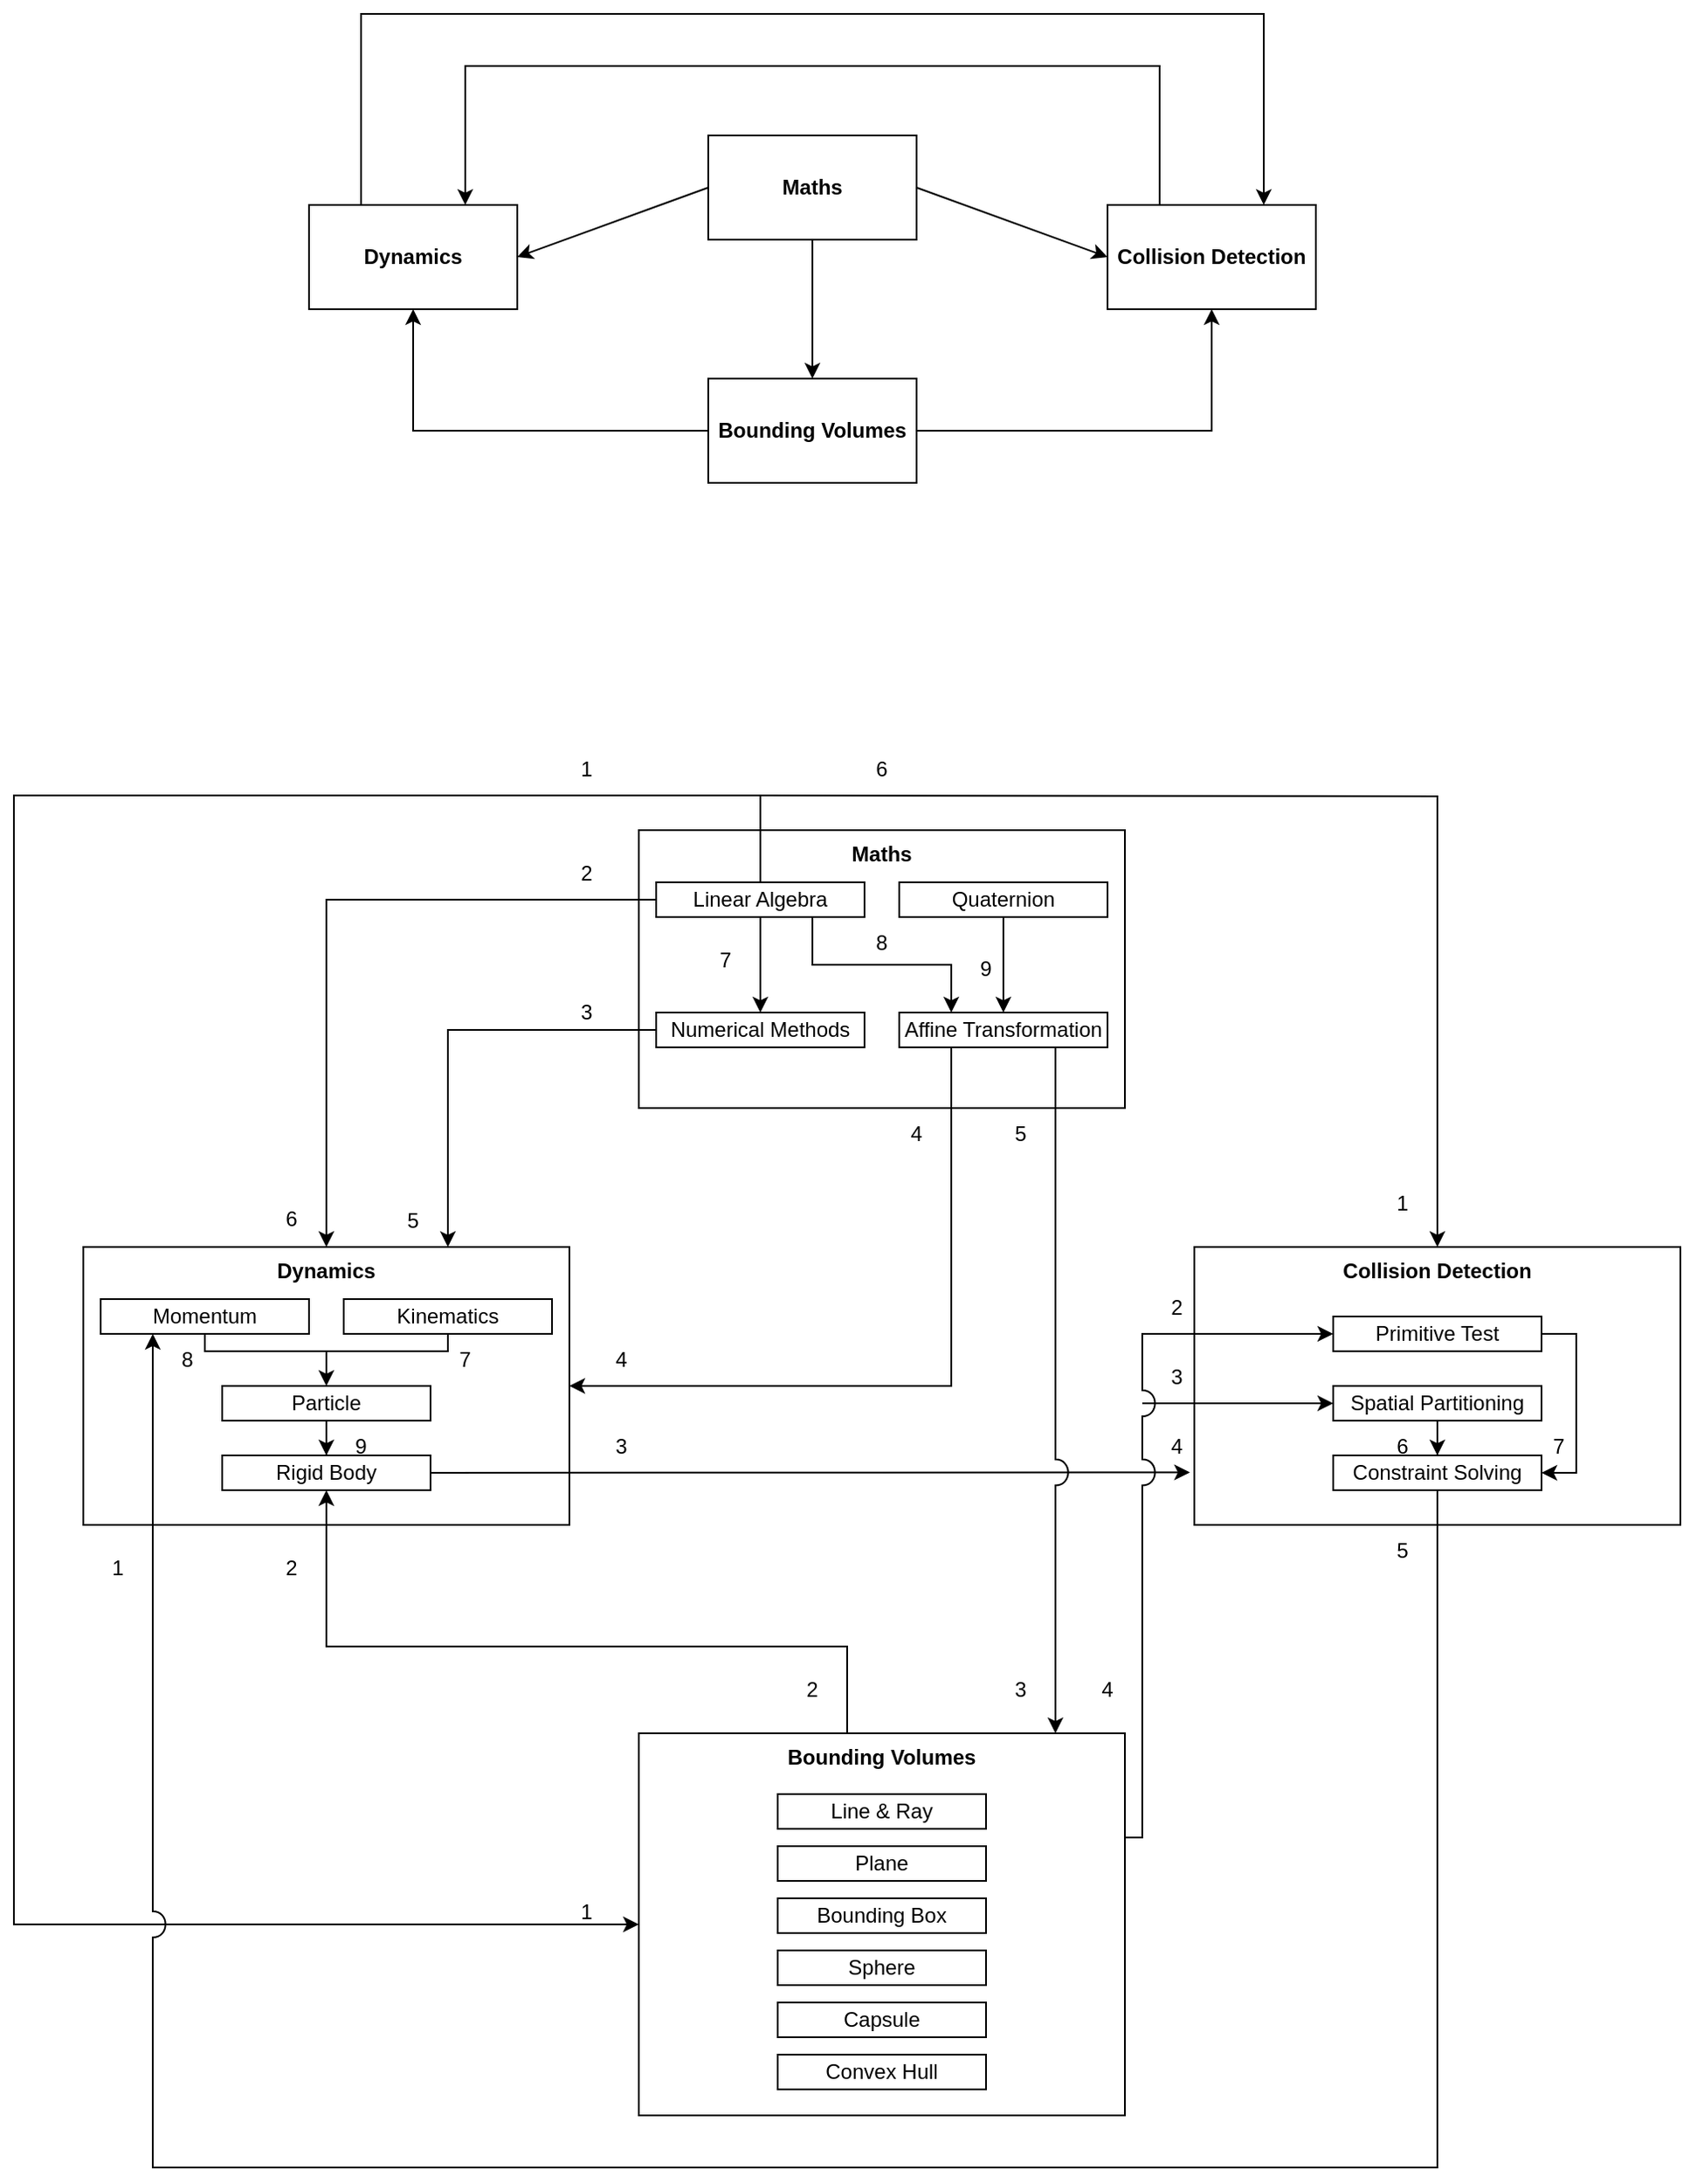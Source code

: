 <mxfile version="20.6.0" type="github">
  <diagram id="RFVUc-ZViwxxyXP1c8c4" name="Page-1">
    <mxGraphModel dx="2031" dy="1080" grid="1" gridSize="10" guides="1" tooltips="1" connect="1" arrows="1" fold="1" page="1" pageScale="1" pageWidth="1100" pageHeight="850" math="0" shadow="0">
      <root>
        <mxCell id="0" />
        <mxCell id="1" parent="0" />
        <mxCell id="ediPmQz8LhI3MSCttO2U-1" value="Maths" style="rounded=0;whiteSpace=wrap;html=1;fontStyle=1" parent="1" vertex="1">
          <mxGeometry x="440" y="160" width="120" height="60" as="geometry" />
        </mxCell>
        <mxCell id="ediPmQz8LhI3MSCttO2U-2" value="Dynamics" style="rounded=0;whiteSpace=wrap;html=1;fontStyle=1" parent="1" vertex="1">
          <mxGeometry x="210" y="200" width="120" height="60" as="geometry" />
        </mxCell>
        <mxCell id="ediPmQz8LhI3MSCttO2U-3" value="Bounding Volumes" style="rounded=0;whiteSpace=wrap;html=1;fontStyle=1" parent="1" vertex="1">
          <mxGeometry x="440" y="300" width="120" height="60" as="geometry" />
        </mxCell>
        <mxCell id="ediPmQz8LhI3MSCttO2U-4" value="Collision Detection" style="rounded=0;whiteSpace=wrap;html=1;fontStyle=1" parent="1" vertex="1">
          <mxGeometry x="670" y="200" width="120" height="60" as="geometry" />
        </mxCell>
        <mxCell id="sKBv66Rdz8nY301E-cIr-1" value="" style="endArrow=classic;html=1;rounded=0;exitX=0.5;exitY=1;exitDx=0;exitDy=0;entryX=0.5;entryY=0;entryDx=0;entryDy=0;" parent="1" source="ediPmQz8LhI3MSCttO2U-1" target="ediPmQz8LhI3MSCttO2U-3" edge="1">
          <mxGeometry width="50" height="50" relative="1" as="geometry">
            <mxPoint x="520" y="420" as="sourcePoint" />
            <mxPoint x="570" y="370" as="targetPoint" />
          </mxGeometry>
        </mxCell>
        <mxCell id="sKBv66Rdz8nY301E-cIr-2" value="" style="endArrow=classic;html=1;rounded=0;exitX=1;exitY=0.5;exitDx=0;exitDy=0;entryX=0;entryY=0.5;entryDx=0;entryDy=0;" parent="1" source="ediPmQz8LhI3MSCttO2U-1" target="ediPmQz8LhI3MSCttO2U-4" edge="1">
          <mxGeometry width="50" height="50" relative="1" as="geometry">
            <mxPoint x="520" y="420" as="sourcePoint" />
            <mxPoint x="570" y="370" as="targetPoint" />
          </mxGeometry>
        </mxCell>
        <mxCell id="sKBv66Rdz8nY301E-cIr-3" value="" style="endArrow=classic;html=1;rounded=0;exitX=0;exitY=0.5;exitDx=0;exitDy=0;entryX=1;entryY=0.5;entryDx=0;entryDy=0;" parent="1" source="ediPmQz8LhI3MSCttO2U-1" target="ediPmQz8LhI3MSCttO2U-2" edge="1">
          <mxGeometry width="50" height="50" relative="1" as="geometry">
            <mxPoint x="330" y="255" as="sourcePoint" />
            <mxPoint x="380" y="205" as="targetPoint" />
          </mxGeometry>
        </mxCell>
        <mxCell id="sKBv66Rdz8nY301E-cIr-10" value="" style="endArrow=classic;html=1;rounded=0;edgeStyle=orthogonalEdgeStyle;" parent="1" edge="1">
          <mxGeometry width="50" height="50" relative="1" as="geometry">
            <mxPoint x="440" y="330" as="sourcePoint" />
            <mxPoint x="270" y="260" as="targetPoint" />
            <Array as="points">
              <mxPoint x="440" y="330" />
              <mxPoint x="270" y="330" />
            </Array>
          </mxGeometry>
        </mxCell>
        <mxCell id="sKBv66Rdz8nY301E-cIr-12" value="" style="endArrow=classic;html=1;rounded=0;exitX=0.25;exitY=0;exitDx=0;exitDy=0;edgeStyle=orthogonalEdgeStyle;entryX=0.75;entryY=0;entryDx=0;entryDy=0;" parent="1" source="ediPmQz8LhI3MSCttO2U-2" target="ediPmQz8LhI3MSCttO2U-4" edge="1">
          <mxGeometry width="50" height="50" relative="1" as="geometry">
            <mxPoint x="400" y="360" as="sourcePoint" />
            <mxPoint x="817" y="200" as="targetPoint" />
            <Array as="points">
              <mxPoint x="240" y="90" />
              <mxPoint x="760" y="90" />
            </Array>
          </mxGeometry>
        </mxCell>
        <mxCell id="sKBv66Rdz8nY301E-cIr-13" value="" style="endArrow=classic;html=1;rounded=0;exitX=1;exitY=0.5;exitDx=0;exitDy=0;entryX=0.5;entryY=1;entryDx=0;entryDy=0;edgeStyle=orthogonalEdgeStyle;" parent="1" source="ediPmQz8LhI3MSCttO2U-3" target="ediPmQz8LhI3MSCttO2U-4" edge="1">
          <mxGeometry width="50" height="50" relative="1" as="geometry">
            <mxPoint x="600" y="380" as="sourcePoint" />
            <mxPoint x="650" y="330" as="targetPoint" />
          </mxGeometry>
        </mxCell>
        <mxCell id="sKBv66Rdz8nY301E-cIr-16" value="" style="endArrow=classic;html=1;rounded=0;entryX=0.75;entryY=0;entryDx=0;entryDy=0;exitX=0.25;exitY=0;exitDx=0;exitDy=0;edgeStyle=orthogonalEdgeStyle;" parent="1" source="ediPmQz8LhI3MSCttO2U-4" target="ediPmQz8LhI3MSCttO2U-2" edge="1">
          <mxGeometry width="50" height="50" relative="1" as="geometry">
            <mxPoint x="400" y="360" as="sourcePoint" />
            <mxPoint x="450" y="310" as="targetPoint" />
            <Array as="points">
              <mxPoint x="700" y="120" />
              <mxPoint x="300" y="120" />
            </Array>
          </mxGeometry>
        </mxCell>
        <mxCell id="sKBv66Rdz8nY301E-cIr-17" value="Maths" style="rounded=0;whiteSpace=wrap;html=1;verticalAlign=top;fontStyle=1;" parent="1" vertex="1">
          <mxGeometry x="400" y="560" width="280" height="160" as="geometry" />
        </mxCell>
        <mxCell id="sKBv66Rdz8nY301E-cIr-18" value="Dynamics" style="rounded=0;whiteSpace=wrap;html=1;verticalAlign=top;fontStyle=1;" parent="1" vertex="1">
          <mxGeometry x="80" y="800" width="280" height="160" as="geometry" />
        </mxCell>
        <mxCell id="_OZ0Gueh85DzmhkIX-R6-56" style="edgeStyle=orthogonalEdgeStyle;rounded=0;jumpStyle=arc;jumpSize=15;orthogonalLoop=1;jettySize=auto;html=1;entryX=0.5;entryY=1;entryDx=0;entryDy=0;startArrow=none;" parent="1" target="_OZ0Gueh85DzmhkIX-R6-1" edge="1">
          <mxGeometry relative="1" as="geometry">
            <mxPoint x="520" y="1060" as="sourcePoint" />
            <Array as="points">
              <mxPoint x="520" y="1030" />
              <mxPoint x="220" y="1030" />
            </Array>
          </mxGeometry>
        </mxCell>
        <mxCell id="sKBv66Rdz8nY301E-cIr-19" value="Bounding Volumes" style="rounded=0;whiteSpace=wrap;html=1;verticalAlign=top;fontStyle=1;" parent="1" vertex="1">
          <mxGeometry x="400" y="1080" width="280" height="220" as="geometry" />
        </mxCell>
        <mxCell id="sKBv66Rdz8nY301E-cIr-20" value="Collision Detection" style="rounded=0;whiteSpace=wrap;html=1;verticalAlign=top;fontStyle=1;" parent="1" vertex="1">
          <mxGeometry x="720" y="800" width="280" height="160" as="geometry" />
        </mxCell>
        <mxCell id="_OZ0Gueh85DzmhkIX-R6-35" style="edgeStyle=orthogonalEdgeStyle;rounded=0;orthogonalLoop=1;jettySize=auto;html=1;exitX=0.5;exitY=1;exitDx=0;exitDy=0;" parent="1" source="sKBv66Rdz8nY301E-cIr-30" target="_OZ0Gueh85DzmhkIX-R6-5" edge="1">
          <mxGeometry relative="1" as="geometry">
            <Array as="points">
              <mxPoint x="150" y="860" />
              <mxPoint x="220" y="860" />
            </Array>
          </mxGeometry>
        </mxCell>
        <mxCell id="sKBv66Rdz8nY301E-cIr-30" value="Momentum" style="rounded=0;whiteSpace=wrap;html=1;" parent="1" vertex="1">
          <mxGeometry x="90" y="830" width="120" height="20" as="geometry" />
        </mxCell>
        <mxCell id="_OZ0Gueh85DzmhkIX-R6-55" style="edgeStyle=orthogonalEdgeStyle;rounded=0;jumpStyle=arc;jumpSize=15;orthogonalLoop=1;jettySize=auto;html=1;exitX=1;exitY=0.5;exitDx=0;exitDy=0;entryX=-0.009;entryY=0.811;entryDx=0;entryDy=0;entryPerimeter=0;" parent="1" source="_OZ0Gueh85DzmhkIX-R6-1" target="sKBv66Rdz8nY301E-cIr-20" edge="1">
          <mxGeometry relative="1" as="geometry" />
        </mxCell>
        <mxCell id="_OZ0Gueh85DzmhkIX-R6-1" value="Rigid Body" style="rounded=0;whiteSpace=wrap;html=1;" parent="1" vertex="1">
          <mxGeometry x="160" y="920" width="120" height="20" as="geometry" />
        </mxCell>
        <mxCell id="_OZ0Gueh85DzmhkIX-R6-25" style="edgeStyle=orthogonalEdgeStyle;rounded=0;orthogonalLoop=1;jettySize=auto;html=1;exitX=0.75;exitY=1;exitDx=0;exitDy=0;entryX=0.25;entryY=0;entryDx=0;entryDy=0;" parent="1" source="_OZ0Gueh85DzmhkIX-R6-2" target="_OZ0Gueh85DzmhkIX-R6-10" edge="1">
          <mxGeometry relative="1" as="geometry" />
        </mxCell>
        <mxCell id="_OZ0Gueh85DzmhkIX-R6-50" style="edgeStyle=orthogonalEdgeStyle;rounded=0;jumpStyle=arc;jumpSize=15;orthogonalLoop=1;jettySize=auto;html=1;exitX=0.5;exitY=1;exitDx=0;exitDy=0;entryX=0.5;entryY=0;entryDx=0;entryDy=0;" parent="1" source="_OZ0Gueh85DzmhkIX-R6-2" target="_OZ0Gueh85DzmhkIX-R6-7" edge="1">
          <mxGeometry relative="1" as="geometry" />
        </mxCell>
        <mxCell id="_OZ0Gueh85DzmhkIX-R6-52" style="edgeStyle=orthogonalEdgeStyle;rounded=0;jumpStyle=arc;jumpSize=15;orthogonalLoop=1;jettySize=auto;html=1;exitX=0.5;exitY=0;exitDx=0;exitDy=0;entryX=0;entryY=0.5;entryDx=0;entryDy=0;" parent="1" source="_OZ0Gueh85DzmhkIX-R6-2" target="sKBv66Rdz8nY301E-cIr-19" edge="1">
          <mxGeometry relative="1" as="geometry">
            <mxPoint x="10" y="1190" as="targetPoint" />
            <Array as="points">
              <mxPoint x="470" y="540" />
              <mxPoint x="40" y="540" />
              <mxPoint x="40" y="1190" />
            </Array>
          </mxGeometry>
        </mxCell>
        <mxCell id="_OZ0Gueh85DzmhkIX-R6-2" value="Linear Algebra" style="rounded=0;whiteSpace=wrap;html=1;" parent="1" vertex="1">
          <mxGeometry x="410" y="590" width="120" height="20" as="geometry" />
        </mxCell>
        <mxCell id="_OZ0Gueh85DzmhkIX-R6-4" value="Kinematics" style="rounded=0;whiteSpace=wrap;html=1;" parent="1" vertex="1">
          <mxGeometry x="230" y="830" width="120" height="20" as="geometry" />
        </mxCell>
        <mxCell id="_OZ0Gueh85DzmhkIX-R6-32" style="edgeStyle=orthogonalEdgeStyle;rounded=0;orthogonalLoop=1;jettySize=auto;html=1;exitX=0.5;exitY=1;exitDx=0;exitDy=0;" parent="1" source="_OZ0Gueh85DzmhkIX-R6-5" target="_OZ0Gueh85DzmhkIX-R6-1" edge="1">
          <mxGeometry relative="1" as="geometry" />
        </mxCell>
        <mxCell id="_OZ0Gueh85DzmhkIX-R6-5" value="Particle" style="rounded=0;whiteSpace=wrap;html=1;" parent="1" vertex="1">
          <mxGeometry x="160" y="880" width="120" height="20" as="geometry" />
        </mxCell>
        <mxCell id="_OZ0Gueh85DzmhkIX-R6-26" style="edgeStyle=orthogonalEdgeStyle;rounded=0;orthogonalLoop=1;jettySize=auto;html=1;exitX=0.5;exitY=1;exitDx=0;exitDy=0;entryX=0.5;entryY=0;entryDx=0;entryDy=0;" parent="1" source="_OZ0Gueh85DzmhkIX-R6-6" target="_OZ0Gueh85DzmhkIX-R6-10" edge="1">
          <mxGeometry relative="1" as="geometry" />
        </mxCell>
        <mxCell id="_OZ0Gueh85DzmhkIX-R6-6" value="Quaternion" style="rounded=0;whiteSpace=wrap;html=1;" parent="1" vertex="1">
          <mxGeometry x="550" y="590" width="120" height="20" as="geometry" />
        </mxCell>
        <mxCell id="_OZ0Gueh85DzmhkIX-R6-7" value="Numerical Methods" style="rounded=0;whiteSpace=wrap;html=1;" parent="1" vertex="1">
          <mxGeometry x="410" y="665" width="120" height="20" as="geometry" />
        </mxCell>
        <mxCell id="_OZ0Gueh85DzmhkIX-R6-40" style="edgeStyle=orthogonalEdgeStyle;rounded=0;orthogonalLoop=1;jettySize=auto;html=1;exitX=0.5;exitY=1;exitDx=0;exitDy=0;" parent="1" source="_OZ0Gueh85DzmhkIX-R6-8" target="_OZ0Gueh85DzmhkIX-R6-21" edge="1">
          <mxGeometry relative="1" as="geometry" />
        </mxCell>
        <mxCell id="_OZ0Gueh85DzmhkIX-R6-8" value="Spatial Partitioning" style="rounded=0;whiteSpace=wrap;html=1;" parent="1" vertex="1">
          <mxGeometry x="800" y="880" width="120" height="20" as="geometry" />
        </mxCell>
        <mxCell id="_OZ0Gueh85DzmhkIX-R6-9" value="Capsule" style="rounded=0;whiteSpace=wrap;html=1;" parent="1" vertex="1">
          <mxGeometry x="480" y="1235" width="120" height="20" as="geometry" />
        </mxCell>
        <mxCell id="_OZ0Gueh85DzmhkIX-R6-53" style="edgeStyle=orthogonalEdgeStyle;rounded=0;jumpStyle=arc;jumpSize=15;orthogonalLoop=1;jettySize=auto;html=1;exitX=0.75;exitY=1;exitDx=0;exitDy=0;" parent="1" source="_OZ0Gueh85DzmhkIX-R6-10" edge="1">
          <mxGeometry relative="1" as="geometry">
            <Array as="points">
              <mxPoint x="640" y="1079" />
            </Array>
            <mxPoint x="640" y="1080" as="targetPoint" />
          </mxGeometry>
        </mxCell>
        <mxCell id="_OZ0Gueh85DzmhkIX-R6-10" value="Affine Transformation" style="rounded=0;whiteSpace=wrap;html=1;" parent="1" vertex="1">
          <mxGeometry x="550" y="665" width="120" height="20" as="geometry" />
        </mxCell>
        <mxCell id="_OZ0Gueh85DzmhkIX-R6-13" value="Convex Hull" style="rounded=0;whiteSpace=wrap;html=1;" parent="1" vertex="1">
          <mxGeometry x="480" y="1265" width="120" height="20" as="geometry" />
        </mxCell>
        <mxCell id="_OZ0Gueh85DzmhkIX-R6-14" value="Sphere" style="rounded=0;whiteSpace=wrap;html=1;" parent="1" vertex="1">
          <mxGeometry x="480" y="1205" width="120" height="20" as="geometry" />
        </mxCell>
        <mxCell id="_OZ0Gueh85DzmhkIX-R6-15" value="Plane" style="rounded=0;whiteSpace=wrap;html=1;" parent="1" vertex="1">
          <mxGeometry x="480" y="1145" width="120" height="20" as="geometry" />
        </mxCell>
        <mxCell id="_OZ0Gueh85DzmhkIX-R6-16" value="Bounding Box" style="rounded=0;whiteSpace=wrap;html=1;" parent="1" vertex="1">
          <mxGeometry x="480" y="1175" width="120" height="20" as="geometry" />
        </mxCell>
        <mxCell id="_OZ0Gueh85DzmhkIX-R6-17" value="Line &amp;amp; Ray" style="rounded=0;whiteSpace=wrap;html=1;" parent="1" vertex="1">
          <mxGeometry x="480" y="1115" width="120" height="20" as="geometry" />
        </mxCell>
        <mxCell id="I2r6D-o1CoB753i4EsND-4" style="edgeStyle=orthogonalEdgeStyle;rounded=0;orthogonalLoop=1;jettySize=auto;html=1;exitX=1;exitY=0.5;exitDx=0;exitDy=0;entryX=1;entryY=0.5;entryDx=0;entryDy=0;" edge="1" parent="1" source="_OZ0Gueh85DzmhkIX-R6-18" target="_OZ0Gueh85DzmhkIX-R6-21">
          <mxGeometry relative="1" as="geometry" />
        </mxCell>
        <mxCell id="_OZ0Gueh85DzmhkIX-R6-18" value="Primitive Test" style="rounded=0;whiteSpace=wrap;html=1;" parent="1" vertex="1">
          <mxGeometry x="800" y="840" width="120" height="20" as="geometry" />
        </mxCell>
        <mxCell id="_OZ0Gueh85DzmhkIX-R6-62" style="edgeStyle=orthogonalEdgeStyle;rounded=0;jumpStyle=arc;jumpSize=15;orthogonalLoop=1;jettySize=auto;html=1;exitX=0.5;exitY=1;exitDx=0;exitDy=0;entryX=0.25;entryY=1;entryDx=0;entryDy=0;" parent="1" source="_OZ0Gueh85DzmhkIX-R6-21" target="sKBv66Rdz8nY301E-cIr-30" edge="1">
          <mxGeometry relative="1" as="geometry">
            <Array as="points">
              <mxPoint x="860" y="1330" />
              <mxPoint x="120" y="1330" />
            </Array>
          </mxGeometry>
        </mxCell>
        <mxCell id="_OZ0Gueh85DzmhkIX-R6-21" value="Constraint Solving" style="rounded=0;whiteSpace=wrap;html=1;" parent="1" vertex="1">
          <mxGeometry x="800" y="920" width="120" height="20" as="geometry" />
        </mxCell>
        <mxCell id="_OZ0Gueh85DzmhkIX-R6-36" value="" style="endArrow=none;html=1;rounded=0;entryX=0.5;entryY=1;entryDx=0;entryDy=0;edgeStyle=orthogonalEdgeStyle;" parent="1" target="_OZ0Gueh85DzmhkIX-R6-4" edge="1">
          <mxGeometry width="50" height="50" relative="1" as="geometry">
            <mxPoint x="220" y="870" as="sourcePoint" />
            <mxPoint x="640" y="940" as="targetPoint" />
            <Array as="points">
              <mxPoint x="230" y="860" />
              <mxPoint x="300" y="860" />
            </Array>
          </mxGeometry>
        </mxCell>
        <mxCell id="_OZ0Gueh85DzmhkIX-R6-59" value="" style="endArrow=classic;html=1;rounded=0;jumpStyle=arc;jumpSize=15;entryX=0;entryY=0.5;entryDx=0;entryDy=0;" parent="1" target="_OZ0Gueh85DzmhkIX-R6-8" edge="1">
          <mxGeometry width="50" height="50" relative="1" as="geometry">
            <mxPoint x="690" y="890" as="sourcePoint" />
            <mxPoint x="440" y="910" as="targetPoint" />
          </mxGeometry>
        </mxCell>
        <mxCell id="_OZ0Gueh85DzmhkIX-R6-61" style="edgeStyle=orthogonalEdgeStyle;rounded=0;jumpStyle=arc;jumpSize=15;orthogonalLoop=1;jettySize=auto;html=1;exitX=1;exitY=0.25;exitDx=0;exitDy=0;entryX=0;entryY=0.5;entryDx=0;entryDy=0;" parent="1" source="sKBv66Rdz8nY301E-cIr-19" target="_OZ0Gueh85DzmhkIX-R6-18" edge="1">
          <mxGeometry relative="1" as="geometry">
            <Array as="points">
              <mxPoint x="680" y="1140" />
              <mxPoint x="690" y="1140" />
              <mxPoint x="690" y="850" />
            </Array>
          </mxGeometry>
        </mxCell>
        <mxCell id="_OZ0Gueh85DzmhkIX-R6-64" value="1" style="text;html=1;strokeColor=none;fillColor=none;align=center;verticalAlign=middle;rounded=0;whiteSpace=wrap;" parent="1" vertex="1">
          <mxGeometry x="340" y="1165" width="60" height="35" as="geometry" />
        </mxCell>
        <mxCell id="_OZ0Gueh85DzmhkIX-R6-67" value="" style="edgeStyle=orthogonalEdgeStyle;rounded=0;jumpStyle=arc;jumpSize=15;orthogonalLoop=1;jettySize=auto;html=1;exitX=0.5;exitY=0;exitDx=0;exitDy=0;entryX=0.5;entryY=1;entryDx=0;entryDy=0;endArrow=none;" parent="1" source="sKBv66Rdz8nY301E-cIr-19" edge="1">
          <mxGeometry relative="1" as="geometry">
            <mxPoint x="540" y="1080" as="sourcePoint" />
            <mxPoint x="520" y="1060" as="targetPoint" />
          </mxGeometry>
        </mxCell>
        <mxCell id="_OZ0Gueh85DzmhkIX-R6-70" value="2" style="text;html=1;strokeColor=none;fillColor=none;align=center;verticalAlign=middle;whiteSpace=wrap;rounded=0;" parent="1" vertex="1">
          <mxGeometry x="470" y="1040" width="60" height="30" as="geometry" />
        </mxCell>
        <mxCell id="_OZ0Gueh85DzmhkIX-R6-71" value="3" style="text;html=1;strokeColor=none;fillColor=none;align=center;verticalAlign=middle;whiteSpace=wrap;rounded=0;" parent="1" vertex="1">
          <mxGeometry x="590" y="1040" width="60" height="30" as="geometry" />
        </mxCell>
        <mxCell id="_OZ0Gueh85DzmhkIX-R6-72" value="4" style="text;html=1;strokeColor=none;fillColor=none;align=center;verticalAlign=middle;whiteSpace=wrap;rounded=0;" parent="1" vertex="1">
          <mxGeometry x="640" y="1040" width="60" height="30" as="geometry" />
        </mxCell>
        <mxCell id="_OZ0Gueh85DzmhkIX-R6-73" value="1" style="text;html=1;strokeColor=none;fillColor=none;align=center;verticalAlign=middle;whiteSpace=wrap;rounded=0;" parent="1" vertex="1">
          <mxGeometry x="70" y="970" width="60" height="30" as="geometry" />
        </mxCell>
        <mxCell id="_OZ0Gueh85DzmhkIX-R6-74" value="2" style="text;html=1;strokeColor=none;fillColor=none;align=center;verticalAlign=middle;whiteSpace=wrap;rounded=0;" parent="1" vertex="1">
          <mxGeometry x="170" y="970" width="60" height="30" as="geometry" />
        </mxCell>
        <mxCell id="_OZ0Gueh85DzmhkIX-R6-79" value="" style="endArrow=classic;html=1;rounded=0;jumpStyle=arc;jumpSize=15;exitX=0;exitY=0.5;exitDx=0;exitDy=0;entryX=0.5;entryY=0;entryDx=0;entryDy=0;edgeStyle=orthogonalEdgeStyle;" parent="1" source="_OZ0Gueh85DzmhkIX-R6-2" target="sKBv66Rdz8nY301E-cIr-18" edge="1">
          <mxGeometry width="50" height="50" relative="1" as="geometry">
            <mxPoint x="390" y="970" as="sourcePoint" />
            <mxPoint x="440" y="920" as="targetPoint" />
          </mxGeometry>
        </mxCell>
        <mxCell id="_OZ0Gueh85DzmhkIX-R6-80" value="" style="endArrow=classic;html=1;rounded=0;jumpStyle=arc;jumpSize=15;exitX=0;exitY=0.5;exitDx=0;exitDy=0;entryX=0.75;entryY=0;entryDx=0;entryDy=0;edgeStyle=orthogonalEdgeStyle;" parent="1" source="_OZ0Gueh85DzmhkIX-R6-7" target="sKBv66Rdz8nY301E-cIr-18" edge="1">
          <mxGeometry width="50" height="50" relative="1" as="geometry">
            <mxPoint x="390" y="970" as="sourcePoint" />
            <mxPoint x="440" y="920" as="targetPoint" />
          </mxGeometry>
        </mxCell>
        <mxCell id="_OZ0Gueh85DzmhkIX-R6-81" value="" style="endArrow=classic;html=1;rounded=0;jumpStyle=arc;jumpSize=15;exitX=0.25;exitY=1;exitDx=0;exitDy=0;entryX=1;entryY=0.5;entryDx=0;entryDy=0;edgeStyle=orthogonalEdgeStyle;" parent="1" source="_OZ0Gueh85DzmhkIX-R6-10" target="sKBv66Rdz8nY301E-cIr-18" edge="1">
          <mxGeometry width="50" height="50" relative="1" as="geometry">
            <mxPoint x="390" y="970" as="sourcePoint" />
            <mxPoint x="440" y="920" as="targetPoint" />
          </mxGeometry>
        </mxCell>
        <mxCell id="_OZ0Gueh85DzmhkIX-R6-84" value="3" style="text;html=1;strokeColor=none;fillColor=none;align=center;verticalAlign=middle;whiteSpace=wrap;rounded=0;" parent="1" vertex="1">
          <mxGeometry x="360" y="900" width="60" height="30" as="geometry" />
        </mxCell>
        <mxCell id="_OZ0Gueh85DzmhkIX-R6-85" value="4" style="text;html=1;strokeColor=none;fillColor=none;align=center;verticalAlign=middle;whiteSpace=wrap;rounded=0;" parent="1" vertex="1">
          <mxGeometry x="360" y="850" width="60" height="30" as="geometry" />
        </mxCell>
        <mxCell id="_OZ0Gueh85DzmhkIX-R6-86" value="5" style="text;html=1;strokeColor=none;fillColor=none;align=center;verticalAlign=middle;whiteSpace=wrap;rounded=0;" parent="1" vertex="1">
          <mxGeometry x="240" y="770" width="60" height="30" as="geometry" />
        </mxCell>
        <mxCell id="_OZ0Gueh85DzmhkIX-R6-87" value="6" style="text;html=1;strokeColor=none;fillColor=none;align=center;verticalAlign=middle;whiteSpace=wrap;rounded=0;" parent="1" vertex="1">
          <mxGeometry x="170" y="769" width="60" height="30" as="geometry" />
        </mxCell>
        <mxCell id="_OZ0Gueh85DzmhkIX-R6-88" value="7" style="text;html=1;strokeColor=none;fillColor=none;align=center;verticalAlign=middle;whiteSpace=wrap;rounded=0;" parent="1" vertex="1">
          <mxGeometry x="270" y="850" width="60" height="30" as="geometry" />
        </mxCell>
        <mxCell id="_OZ0Gueh85DzmhkIX-R6-90" value="8" style="text;html=1;strokeColor=none;fillColor=none;align=center;verticalAlign=middle;whiteSpace=wrap;rounded=0;" parent="1" vertex="1">
          <mxGeometry x="110" y="850" width="60" height="30" as="geometry" />
        </mxCell>
        <mxCell id="_OZ0Gueh85DzmhkIX-R6-91" value="9" style="text;html=1;strokeColor=none;fillColor=none;align=center;verticalAlign=middle;whiteSpace=wrap;rounded=0;" parent="1" vertex="1">
          <mxGeometry x="210" y="900" width="60" height="30" as="geometry" />
        </mxCell>
        <mxCell id="_OZ0Gueh85DzmhkIX-R6-92" value="3" style="text;html=1;strokeColor=none;fillColor=none;align=center;verticalAlign=middle;whiteSpace=wrap;rounded=0;" parent="1" vertex="1">
          <mxGeometry x="340" y="650" width="60" height="30" as="geometry" />
        </mxCell>
        <mxCell id="_OZ0Gueh85DzmhkIX-R6-93" value="2" style="text;html=1;strokeColor=none;fillColor=none;align=center;verticalAlign=middle;whiteSpace=wrap;rounded=0;" parent="1" vertex="1">
          <mxGeometry x="340" y="570" width="60" height="30" as="geometry" />
        </mxCell>
        <mxCell id="_OZ0Gueh85DzmhkIX-R6-95" value="1" style="text;html=1;strokeColor=none;fillColor=none;align=center;verticalAlign=middle;whiteSpace=wrap;rounded=0;" parent="1" vertex="1">
          <mxGeometry x="340" y="510" width="60" height="30" as="geometry" />
        </mxCell>
        <mxCell id="_OZ0Gueh85DzmhkIX-R6-96" value="4" style="text;html=1;strokeColor=none;fillColor=none;align=center;verticalAlign=middle;whiteSpace=wrap;rounded=0;" parent="1" vertex="1">
          <mxGeometry x="530" y="720" width="60" height="30" as="geometry" />
        </mxCell>
        <mxCell id="_OZ0Gueh85DzmhkIX-R6-97" value="5" style="text;html=1;strokeColor=none;fillColor=none;align=center;verticalAlign=middle;whiteSpace=wrap;rounded=0;" parent="1" vertex="1">
          <mxGeometry x="590" y="720" width="60" height="30" as="geometry" />
        </mxCell>
        <mxCell id="_OZ0Gueh85DzmhkIX-R6-98" value="7" style="text;html=1;strokeColor=none;fillColor=none;align=center;verticalAlign=middle;whiteSpace=wrap;rounded=0;" parent="1" vertex="1">
          <mxGeometry x="420" y="620" width="60" height="30" as="geometry" />
        </mxCell>
        <mxCell id="_OZ0Gueh85DzmhkIX-R6-99" value="8" style="text;html=1;strokeColor=none;fillColor=none;align=center;verticalAlign=middle;whiteSpace=wrap;rounded=0;" parent="1" vertex="1">
          <mxGeometry x="510" y="610" width="60" height="30" as="geometry" />
        </mxCell>
        <mxCell id="_OZ0Gueh85DzmhkIX-R6-100" value="9" style="text;html=1;strokeColor=none;fillColor=none;align=center;verticalAlign=middle;whiteSpace=wrap;rounded=0;" parent="1" vertex="1">
          <mxGeometry x="570" y="625" width="60" height="30" as="geometry" />
        </mxCell>
        <mxCell id="_OZ0Gueh85DzmhkIX-R6-103" value="4" style="text;html=1;strokeColor=none;fillColor=none;align=center;verticalAlign=middle;whiteSpace=wrap;rounded=0;" parent="1" vertex="1">
          <mxGeometry x="680" y="900" width="60" height="30" as="geometry" />
        </mxCell>
        <mxCell id="_OZ0Gueh85DzmhkIX-R6-106" value="3" style="text;html=1;strokeColor=none;fillColor=none;align=center;verticalAlign=middle;whiteSpace=wrap;rounded=0;" parent="1" vertex="1">
          <mxGeometry x="680" y="860" width="60" height="30" as="geometry" />
        </mxCell>
        <mxCell id="_OZ0Gueh85DzmhkIX-R6-107" value="2" style="text;html=1;strokeColor=none;fillColor=none;align=center;verticalAlign=middle;whiteSpace=wrap;rounded=0;" parent="1" vertex="1">
          <mxGeometry x="680" y="820" width="60" height="30" as="geometry" />
        </mxCell>
        <mxCell id="_OZ0Gueh85DzmhkIX-R6-108" value="5" style="text;html=1;strokeColor=none;fillColor=none;align=center;verticalAlign=middle;whiteSpace=wrap;rounded=0;" parent="1" vertex="1">
          <mxGeometry x="810" y="960" width="60" height="30" as="geometry" />
        </mxCell>
        <mxCell id="_OZ0Gueh85DzmhkIX-R6-109" value="6" style="text;html=1;strokeColor=none;fillColor=none;align=center;verticalAlign=middle;whiteSpace=wrap;rounded=0;" parent="1" vertex="1">
          <mxGeometry x="810" y="900" width="60" height="30" as="geometry" />
        </mxCell>
        <mxCell id="_OZ0Gueh85DzmhkIX-R6-110" value="7" style="text;html=1;strokeColor=none;fillColor=none;align=center;verticalAlign=middle;whiteSpace=wrap;rounded=0;" parent="1" vertex="1">
          <mxGeometry x="900" y="900" width="60" height="30" as="geometry" />
        </mxCell>
        <mxCell id="I2r6D-o1CoB753i4EsND-1" value="" style="endArrow=classic;html=1;rounded=0;entryX=0.5;entryY=0;entryDx=0;entryDy=0;edgeStyle=orthogonalEdgeStyle;" edge="1" parent="1" target="sKBv66Rdz8nY301E-cIr-20">
          <mxGeometry width="50" height="50" relative="1" as="geometry">
            <mxPoint x="470" y="540" as="sourcePoint" />
            <mxPoint x="570" y="820" as="targetPoint" />
          </mxGeometry>
        </mxCell>
        <mxCell id="I2r6D-o1CoB753i4EsND-2" value="6" style="text;html=1;strokeColor=none;fillColor=none;align=center;verticalAlign=middle;whiteSpace=wrap;rounded=0;" vertex="1" parent="1">
          <mxGeometry x="510" y="510" width="60" height="30" as="geometry" />
        </mxCell>
        <mxCell id="I2r6D-o1CoB753i4EsND-3" value="1" style="text;html=1;strokeColor=none;fillColor=none;align=center;verticalAlign=middle;whiteSpace=wrap;rounded=0;" vertex="1" parent="1">
          <mxGeometry x="810" y="760" width="60" height="30" as="geometry" />
        </mxCell>
      </root>
    </mxGraphModel>
  </diagram>
</mxfile>
